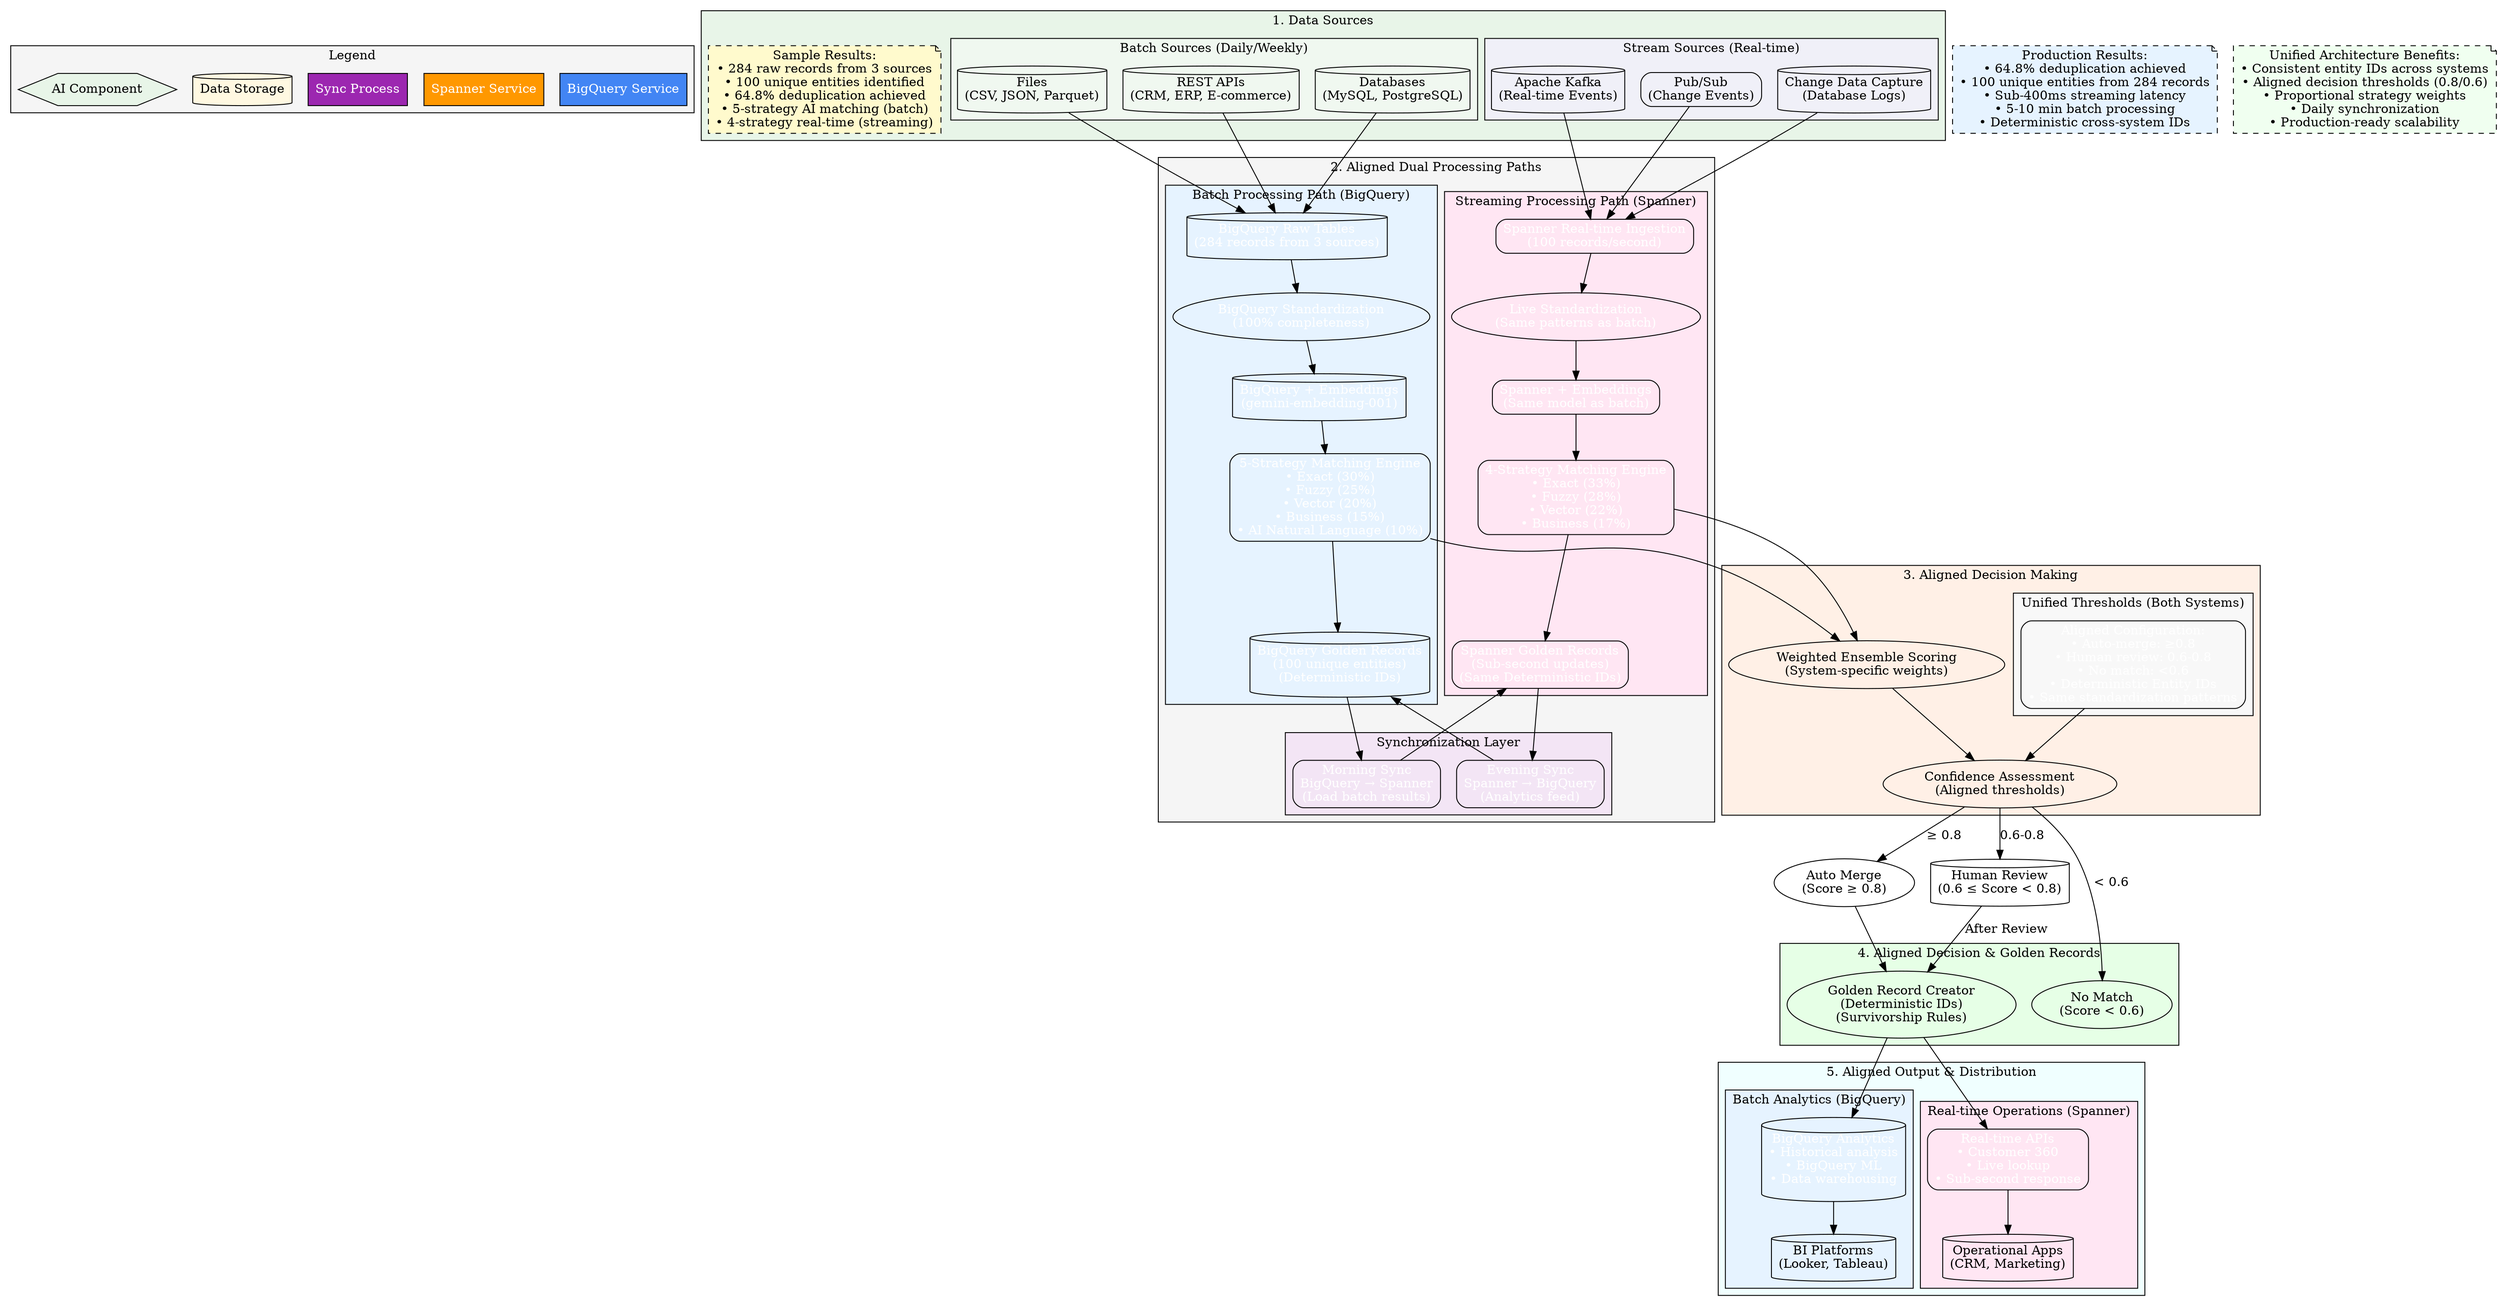 digraph Unified_MDM_Architecture {
  rankdir=TB;
  node [shape=box, style=rounded];
  compound=true;

  subgraph cluster_legend {
    label = "Legend";
    style=filled;
    fillcolor="#F5F5F5";
    BigQuery_Service [label="BigQuery Service", fillcolor="#4285f4", fontcolor="white", style="filled,solid"];
    Spanner_Service [label="Spanner Service", fillcolor="#ff9800", fontcolor="white", style="filled,solid"];
    Sync_Process [label="Sync Process", fillcolor="#9c27b0", fontcolor="white", style="filled,solid"];
    Data_Storage [label="Data Storage", shape=cylinder, fillcolor="#FFF8E1", style="filled,solid"];
    AI_Component [label="AI Component", shape=hexagon, fillcolor="#E8F5E8", style="filled,solid"];
  }

  subgraph cluster_data_sources {
    label = "1. Data Sources";
    bgcolor="#E8F5E8";

    subgraph cluster_batch_sources {
      label = "Batch Sources (Daily/Weekly)";
      bgcolor="#F0F8F0";
      Files [label="Files\n(CSV, JSON, Parquet)", shape=cylinder, fillcolor="#FFF8E1"];
      APIs [label="REST APIs\n(CRM, ERP, E-commerce)", shape=cylinder, fillcolor="#FFF8E1"];
      Databases [label="Databases\n(MySQL, PostgreSQL)", shape=cylinder, fillcolor="#FFF8E1"];
    }

    subgraph cluster_stream_sources {
      label = "Stream Sources (Real-time)";
      bgcolor="#F0F0F8";
      Kafka [label="Apache Kafka\n(Real-time Events)", shape=cylinder, fillcolor="#FFF8E1"];
      PubSub [label="Pub/Sub\n(Change Events)", fillcolor="#E1F5FE"];
      CDC [label="Change Data Capture\n(Database Logs)", shape=cylinder, fillcolor="#FFF8E1"];
    }

    // Sample entity data with actual results
    Sample_Entity [label="Sample Results:\n• 284 raw records from 3 sources\n• 100 unique entities identified\n• 64.8% deduplication achieved\n• 5-strategy AI matching (batch)\n• 4-strategy real-time (streaming)",
                   shape=note, fillcolor="#FFFACD", style="filled,dashed"];
  }

  subgraph cluster_processing_paths {
    label = "2. Aligned Dual Processing Paths";
    bgcolor="#F5F5F5";

    subgraph cluster_batch_path {
      label = "Batch Processing Path (BigQuery)";
      bgcolor="#E6F3FF";

      // Batch ingestion
      BQ_Raw [label="BigQuery Raw Tables\n(284 records from 3 sources)", shape=cylinder, fillcolor="#4285f4", fontcolor="white"];
      BQ_Standardization [label="BigQuery Standardization\n(100% completeness)", shape=ellipse, fillcolor="#4285f4", fontcolor="white"];
      BQ_Embeddings [label="BigQuery + Embeddings\n(gemini-embedding-001)", shape=cylinder, fillcolor="#4285f4", fontcolor="white"];

      // 5-Strategy Matching
      BQ_5_Strategy [label="5-Strategy Matching Engine\n• Exact (30%)\n• Fuzzy (25%)\n• Vector (20%)\n• Business (15%)\n• AI Natural Language (10%)", fillcolor="#4285f4", fontcolor="white"];

      BQ_Golden [label="BigQuery Golden Records\n(100 unique entities)\n(Deterministic IDs)", shape=cylinder, fillcolor="#4285f4", fontcolor="white"];

      // Flow
      Files -> BQ_Raw;
      APIs -> BQ_Raw;
      Databases -> BQ_Raw;
      BQ_Raw -> BQ_Standardization;
      BQ_Standardization -> BQ_Embeddings;
      BQ_Embeddings -> BQ_5_Strategy;
      BQ_5_Strategy -> BQ_Golden;
    }

    subgraph cluster_stream_path {
      label = "Streaming Processing Path (Spanner)";
      bgcolor="#FFE6F3";

      // Stream ingestion
      SP_Ingest [label="Spanner Real-time Ingestion\n(100 records/second)", fillcolor="#ff9800", fontcolor="white"];
      SP_Standardization [label="Live Standardization\n(Same patterns as batch)", shape=ellipse, fillcolor="#ff9800", fontcolor="white"];
      SP_Embeddings [label="Spanner + Embeddings\n(Same model as batch)", fillcolor="#ff9800", fontcolor="white"];

      // 4-Strategy Matching (proportionally adjusted)
      SP_4_Strategy [label="4-Strategy Matching Engine\n• Exact (33%)\n• Fuzzy (28%)\n• Vector (22%)\n• Business (17%)", fillcolor="#ff9800", fontcolor="white"];

      SP_Golden [label="Spanner Golden Records\n(Sub-second updates)\n(Same Deterministic IDs)", fillcolor="#ff9800", fontcolor="white"];

      // Flow
      Kafka -> SP_Ingest;
      PubSub -> SP_Ingest;
      CDC -> SP_Ingest;
      SP_Ingest -> SP_Standardization;
      SP_Standardization -> SP_Embeddings;
      SP_Embeddings -> SP_4_Strategy;
      SP_4_Strategy -> SP_Golden;
    }

    // Synchronization Layer
    subgraph cluster_sync {
      label = "Synchronization Layer";
      bgcolor="#F3E5F5";

      Morning_Sync [label="Morning Sync\nBigQuery → Spanner\n(Load batch results)", fillcolor="#9c27b0", fontcolor="white"];
      Evening_Sync [label="Evening Sync\nSpanner → BigQuery\n(Analytics feed)", fillcolor="#9c27b0", fontcolor="white"];

      BQ_Golden -> Morning_Sync;
      Morning_Sync -> SP_Golden;
      SP_Golden -> Evening_Sync;
      Evening_Sync -> BQ_Golden;
    }
  }

  subgraph cluster_unified_matching {
    label = "3. Aligned Decision Making";
    bgcolor="#FFF0E6";

    subgraph cluster_thresholds {
      label = "Unified Thresholds (Both Systems)";
      bgcolor="#F8F8F8";

      Threshold_Config [label="Aligned Configuration:\n• Auto-merge: ≥0.8\n• Human review: 0.6-0.8\n• No match: <0.6\n• Deterministic Entity IDs\n• Same standardization patterns", fillcolor="#2196f3", fontcolor="white"];
    }

    Match_Combiner [label="Weighted Ensemble Scoring\n(System-specific weights)", shape=ellipse, fillcolor="#E0F7FA"];
    Confidence_Scoring [label="Confidence Assessment\n(Aligned thresholds)", shape=ellipse, fillcolor="#E0F7FA"];

    // Connections from both paths
    BQ_5_Strategy -> Match_Combiner;
    SP_4_Strategy -> Match_Combiner;

    Match_Combiner -> Confidence_Scoring;
    Threshold_Config -> Confidence_Scoring;
  }

  subgraph cluster_decision_engine {
    label = "4. Aligned Decision & Golden Records";
    bgcolor="#E6FFE6";

    Auto_Merge [label="Auto Merge\n(Score ≥ 0.8)", shape=ellipse, fillcolor="#90EE90"];
    Human_Review [label="Human Review\n(0.6 ≤ Score < 0.8)", shape=cylinder, fillcolor="#FFB6C1"];
    No_Match [label="No Match\n(Score < 0.6)", shape=ellipse, fillcolor="#FFB6C1"];

    Golden_Record_Creator [label="Golden Record Creator\n(Deterministic IDs)\n(Survivorship Rules)", shape=ellipse, fillcolor="#E0F7FA"];

    Confidence_Scoring -> Auto_Merge [label="≥ 0.8"];
    Confidence_Scoring -> Human_Review [label="0.6-0.8"];
    Confidence_Scoring -> No_Match [label="< 0.6"];
    Auto_Merge -> Golden_Record_Creator;
    Human_Review -> Golden_Record_Creator [label="After Review"];
  }

  subgraph cluster_output {
    label = "5. Aligned Output & Distribution";
    bgcolor="#F0FFFF";

    subgraph cluster_batch_output {
      label = "Batch Analytics (BigQuery)";
      bgcolor="#E6F3FF";

      BQ_Analytics [label="BigQuery Analytics\n• Historical analysis\n• BigQuery ML\n• Data warehousing", shape=cylinder, fillcolor="#4285f4", fontcolor="white"];
      BI_Platform [label="BI Platforms\n(Looker, Tableau)", shape=cylinder, fillcolor="#E8F5E9"];
    }

    subgraph cluster_stream_output {
      label = "Real-time Operations (Spanner)";
      bgcolor="#FFE6F3";

      SP_APIs [label="Real-time APIs\n• Customer 360\n• Live lookup\n• Sub-second response", fillcolor="#ff9800", fontcolor="white"];
      Operational_Apps [label="Operational Apps\n(CRM, Marketing)", shape=cylinder, fillcolor="#E8F5E9"];
    }

    Golden_Record_Creator -> BQ_Analytics;
    Golden_Record_Creator -> SP_APIs;

    BQ_Analytics -> BI_Platform;
    SP_APIs -> Operational_Apps;
  }

  // Production results
  Production_Results [label="Production Results:\n• 64.8% deduplication achieved\n• 100 unique entities from 284 records\n• Sub-400ms streaming latency\n• 5-10 min batch processing\n• Deterministic cross-system IDs",
            shape=note, fillcolor="#E6F3FF", style="filled,dashed"];

  // Aligned architecture benefits
  Architecture_Benefits [label="Unified Architecture Benefits:\n• Consistent entity IDs across systems\n• Aligned decision thresholds (0.8/0.6)\n• Proportional strategy weights\n• Daily synchronization\n• Production-ready scalability",
                   shape=note, fillcolor="#F0FFF0", style="filled,dashed"];

  // Layout hints (removed conflicting rank constraints for nodes in clusters)
  {rank=same; Auto_Merge; Human_Review}
}
